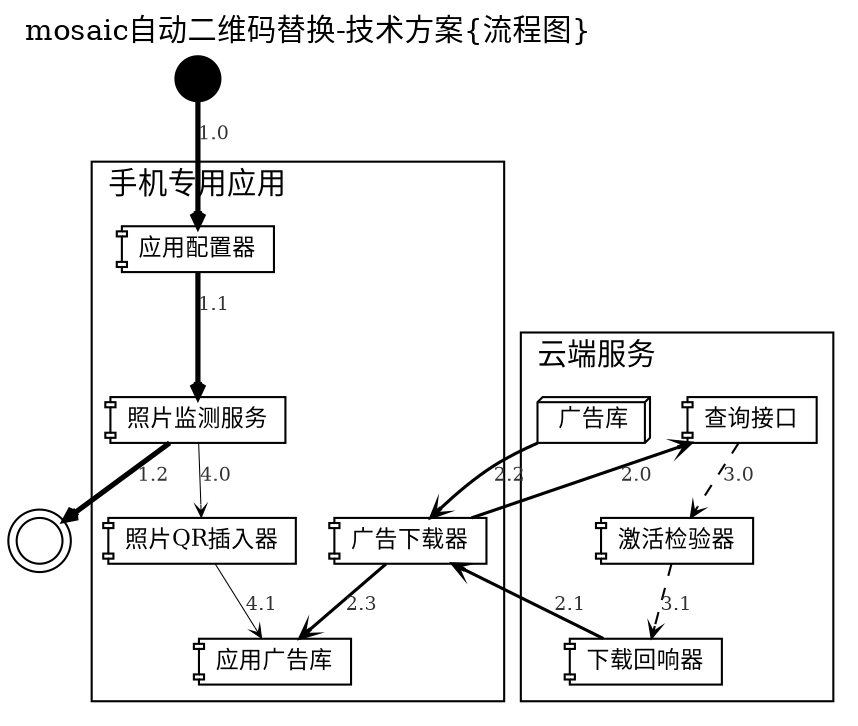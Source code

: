     /*生成命令:
$ dot -Tpng QR_mosaic.dot -o QR_mosaic.png

 -Tcmapx -o lb-crx-roles.map
    全局设定
    plaintext
{{{#!GraphViz dot
        ,fontname="WenQuanYi Micro Hei"
    */

digraph G4_mf_mobi_shell {
    /*全局设定*/
    graph [label="mosaic自动二维码替换-技术方案{流程图}"
        ,fontsize=14.0
        ,labeljust="l",labelloc="t",center=1
        ,ranksep=0.3,center=1,ratio=compress
        ,rankdir=TB
        ];

    node[fontsize=11.0,height=0.3
        ,shape=component 
        ];

    edge [fontsize=9.0,fontcolor="#333333"
        ,arrowsize=0.6,arrowhead=vee,arrowtail=none
        ,style="setlinewidth(0.5)"
        ];
/*
    src [label="源码",shape=ellipse,style="filled,dashed,setlinewidth(5)"
        ,color="#333333",fillcolor=dimgray
        ,URL="http://code.google.com/p/zoomquiet/source/browse/dot/obp/csdndr1-km.dot?repo=tangle"];
    /*图元声明
    start       [label="流程开始/结束",shape=point];
    end         [label="",shape=doublecircle,fillcolor=red];

    box         [label="实体/对象",shape=box];
    ellipse     [label="行动/节点",shape=ellipse];
    egg         [label="用户/人物",shape=egg];
    plaintext   [label="状态/属性",shape=plaintext,fillcolor=whitesmoke];
    diamond     [label="判别",shape=diamond];
    note        [label="注释",shape=note];
    tab         [label="目录/模块",shape=tab];
    db          [label="数据库",shape=box3d];
    component   [label="主机/组件",shape=component];
  ,style="rounded,dotted"];
*/

    start       [label="流程开始",shape=point];
    end         [label="",shape=doublecircle,fillcolor=red];


    /*图例关系
    srvPUB->installer [label="2.0",style="dotted"];
    APP_NFC->APP_CHK [label="2.1",style="setlinewidth(2)"];

SRV_ECHO->APP_DL [label="3.3",style="dashed"];
    */

subgraph cluster_mobi {
    label = "手机专用应用";

    APP_SRV [label="照片监测服务"];
    APP_QR [label="照片QR插入器"];
    APP_REPO [label="应用广告库"];
    APP_CFG [label="应用配置器"];
    APP_DL [label="广告下载器"];

}
/* 应用配置 */
start->APP_CFG [label="1.0",style="setlinewidth(2.5)"];
    APP_CFG->APP_SRV [label="1.1",style="setlinewidth(2.5)"];
APP_SRV->end [label="1.2",style="setlinewidth(2.5)"];

/* 广告更新 */
APP_DL->SRV_API [label="2.0",style="setlinewidth(1.5)"];
    SRV_ECHO->APP_DL [label="2.1",style="setlinewidth(1.5)"];
    SRV_REPO->APP_DL [label="2.2",style="setlinewidth(1.5)"];
    APP_DL->APP_REPO [label="2.3",style="setlinewidth(1.5)"];
/* 广告RQ */
APP_SRV->APP_QR [label="4.0"];
APP_QR->APP_REPO [label="4.1"];


subgraph cluster_srv {
    label = "云端服务";

    SRV_API [label="查询接口"];
    SRV_REPO [label="广告库", shape=box3d];
    SRV_CHK [label="激活检验器"];
    SRV_ECHO [label="下载回响器"];

/* 广告授权 */
    SRV_API->SRV_CHK [label="3.0",style="dashed"];
    SRV_CHK->SRV_ECHO [label="3.1",style="dashed"];
}


/*
    { rank=same; PUB    srvA srvB srvN; }
    { rank=same; DL     installer; }
    { rank=same; CHK    chker; }
    { rank=same; DONE   bkStore; }

    PUB[label="发布阶段",shape=plaintext];
    DL[label="下载阶段",shape=plaintext];
    CHK[label="检查阶段",shape=plaintext];
    DONE[label="完成阶段",shape=plaintext];
        PUB->DL->CHK->DONE;

        srvPUB->srvAC;
        srvA->srvB->srvN;
*/
    edge [style=invis];
}

